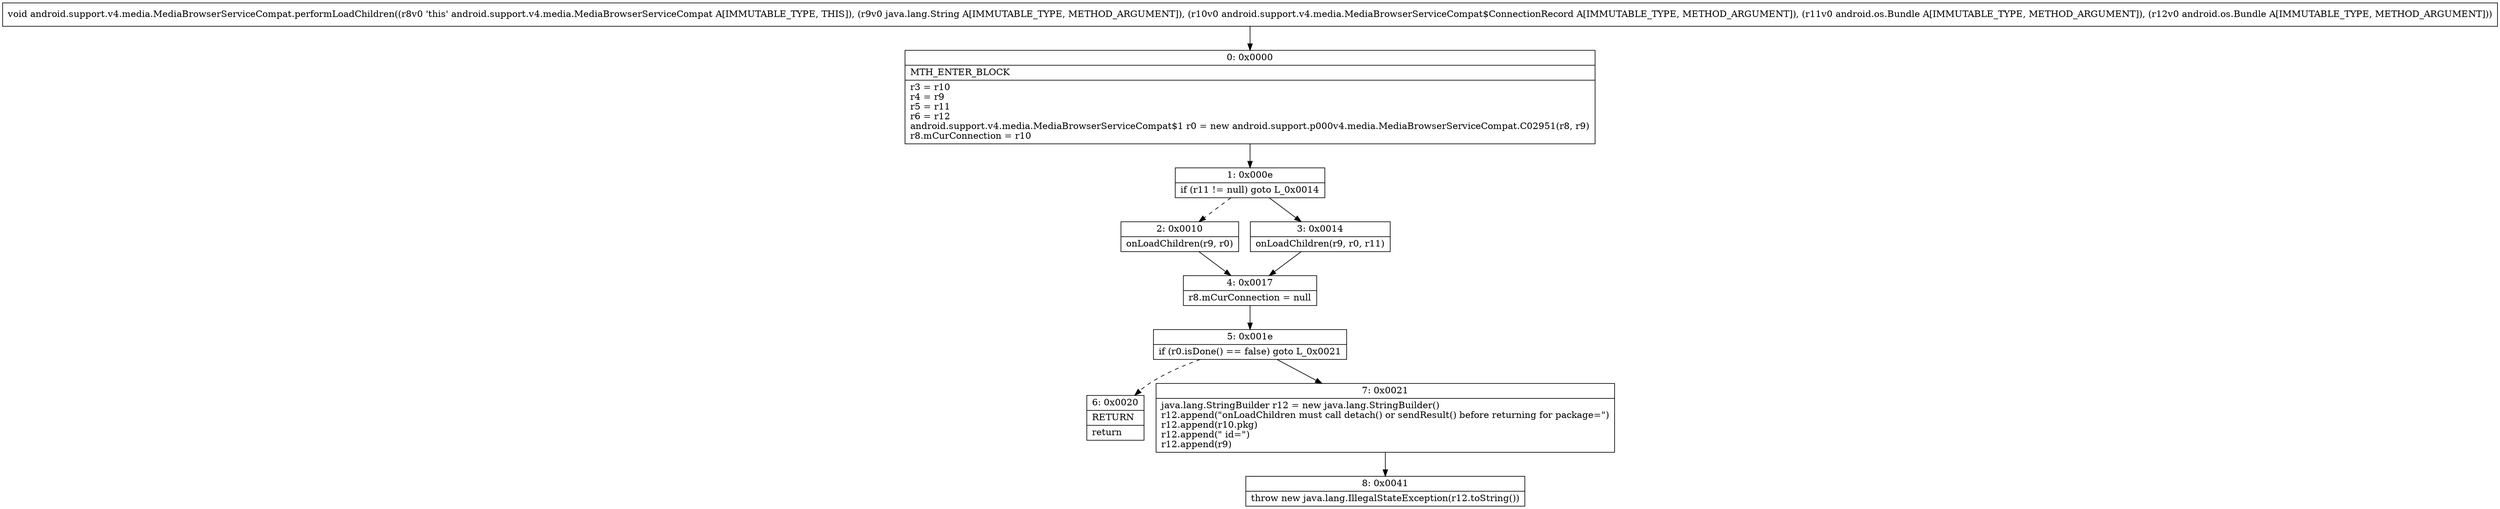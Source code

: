 digraph "CFG forandroid.support.v4.media.MediaBrowserServiceCompat.performLoadChildren(Ljava\/lang\/String;Landroid\/support\/v4\/media\/MediaBrowserServiceCompat$ConnectionRecord;Landroid\/os\/Bundle;Landroid\/os\/Bundle;)V" {
Node_0 [shape=record,label="{0\:\ 0x0000|MTH_ENTER_BLOCK\l|r3 = r10\lr4 = r9\lr5 = r11\lr6 = r12\landroid.support.v4.media.MediaBrowserServiceCompat$1 r0 = new android.support.p000v4.media.MediaBrowserServiceCompat.C02951(r8, r9)\lr8.mCurConnection = r10\l}"];
Node_1 [shape=record,label="{1\:\ 0x000e|if (r11 != null) goto L_0x0014\l}"];
Node_2 [shape=record,label="{2\:\ 0x0010|onLoadChildren(r9, r0)\l}"];
Node_3 [shape=record,label="{3\:\ 0x0014|onLoadChildren(r9, r0, r11)\l}"];
Node_4 [shape=record,label="{4\:\ 0x0017|r8.mCurConnection = null\l}"];
Node_5 [shape=record,label="{5\:\ 0x001e|if (r0.isDone() == false) goto L_0x0021\l}"];
Node_6 [shape=record,label="{6\:\ 0x0020|RETURN\l|return\l}"];
Node_7 [shape=record,label="{7\:\ 0x0021|java.lang.StringBuilder r12 = new java.lang.StringBuilder()\lr12.append(\"onLoadChildren must call detach() or sendResult() before returning for package=\")\lr12.append(r10.pkg)\lr12.append(\" id=\")\lr12.append(r9)\l}"];
Node_8 [shape=record,label="{8\:\ 0x0041|throw new java.lang.IllegalStateException(r12.toString())\l}"];
MethodNode[shape=record,label="{void android.support.v4.media.MediaBrowserServiceCompat.performLoadChildren((r8v0 'this' android.support.v4.media.MediaBrowserServiceCompat A[IMMUTABLE_TYPE, THIS]), (r9v0 java.lang.String A[IMMUTABLE_TYPE, METHOD_ARGUMENT]), (r10v0 android.support.v4.media.MediaBrowserServiceCompat$ConnectionRecord A[IMMUTABLE_TYPE, METHOD_ARGUMENT]), (r11v0 android.os.Bundle A[IMMUTABLE_TYPE, METHOD_ARGUMENT]), (r12v0 android.os.Bundle A[IMMUTABLE_TYPE, METHOD_ARGUMENT])) }"];
MethodNode -> Node_0;
Node_0 -> Node_1;
Node_1 -> Node_2[style=dashed];
Node_1 -> Node_3;
Node_2 -> Node_4;
Node_3 -> Node_4;
Node_4 -> Node_5;
Node_5 -> Node_6[style=dashed];
Node_5 -> Node_7;
Node_7 -> Node_8;
}

